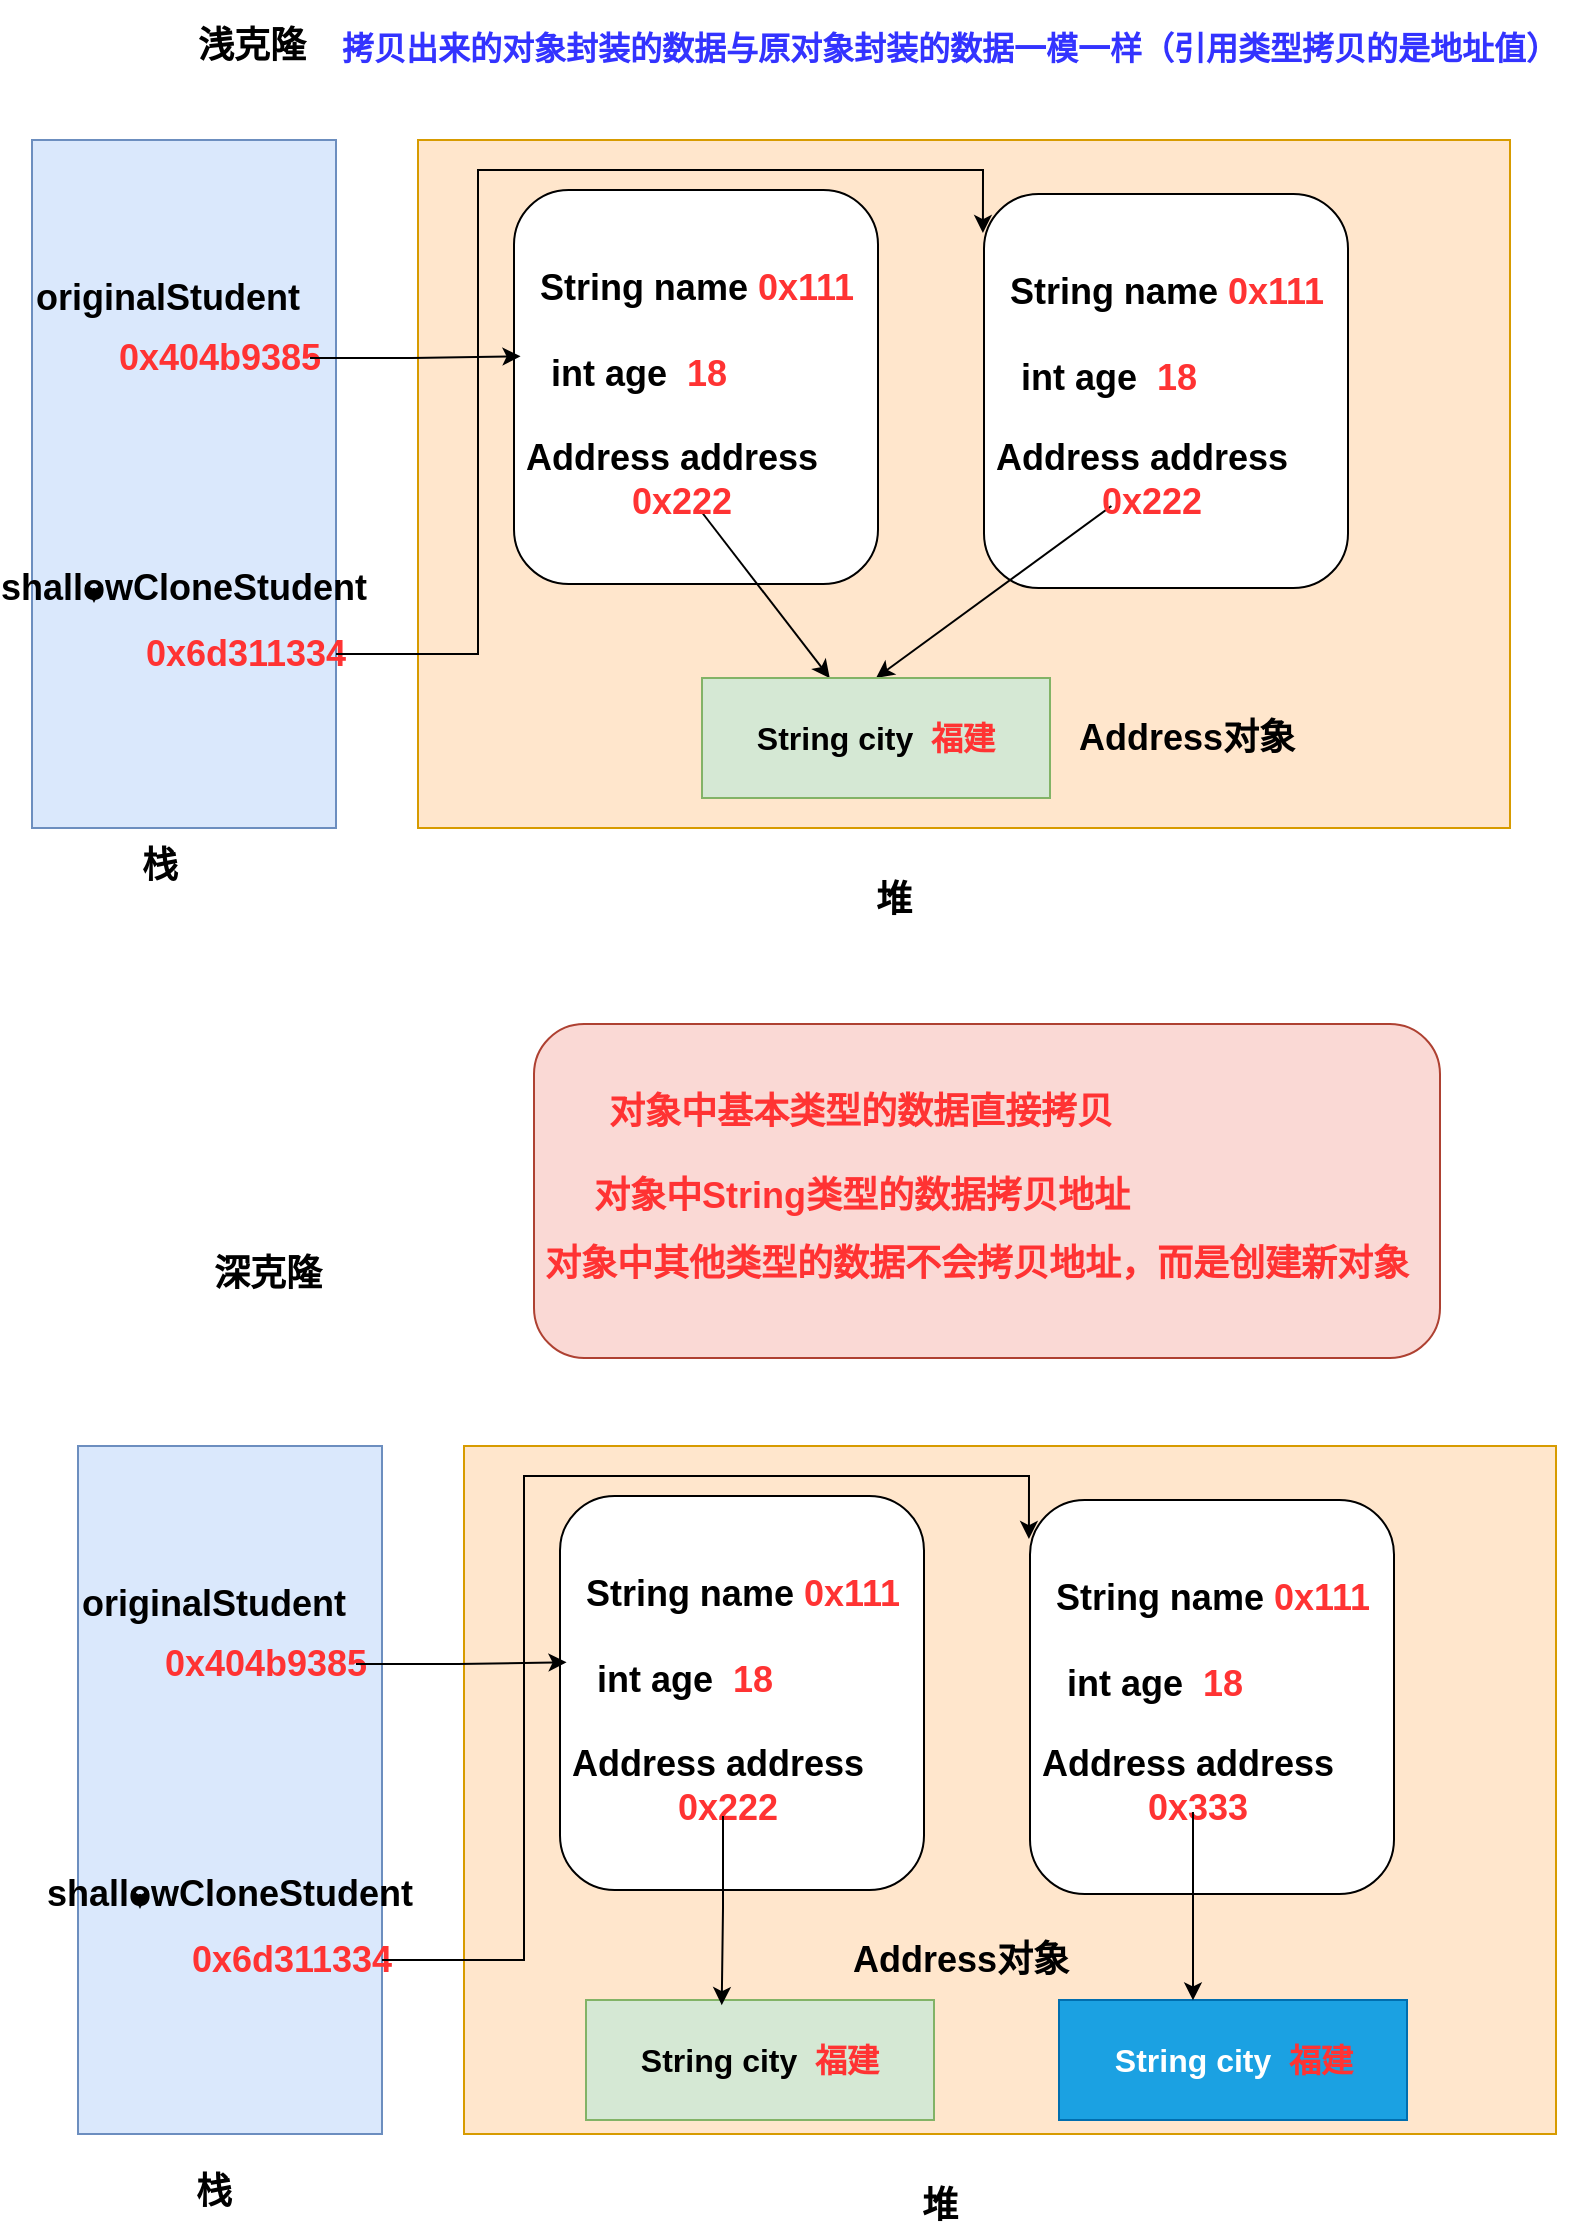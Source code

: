 <mxfile version="26.2.12">
  <diagram name="原型设计模式" id="UH_0ASvcJhoS3YPSNoii">
    <mxGraphModel dx="1219" dy="631" grid="0" gridSize="10" guides="1" tooltips="1" connect="1" arrows="1" fold="1" page="0" pageScale="1" pageWidth="827" pageHeight="1169" math="0" shadow="0">
      <root>
        <mxCell id="0" />
        <mxCell id="1" parent="0" />
        <mxCell id="-Cno0kPSRg8jcAB_yuEH-65" value="" style="rounded=1;whiteSpace=wrap;html=1;fillColor=#fad9d5;strokeColor=#ae4132;" vertex="1" parent="1">
          <mxGeometry x="332" y="547" width="453" height="167" as="geometry" />
        </mxCell>
        <mxCell id="-Cno0kPSRg8jcAB_yuEH-1" value="" style="rounded=0;whiteSpace=wrap;html=1;fillColor=#dae8fc;strokeColor=#6c8ebf;" vertex="1" parent="1">
          <mxGeometry x="81" y="105" width="152" height="344" as="geometry" />
        </mxCell>
        <mxCell id="-Cno0kPSRg8jcAB_yuEH-2" value="&lt;b&gt;&lt;font style=&quot;font-size: 18px;&quot;&gt;栈&lt;/font&gt;&lt;/b&gt;" style="text;html=1;align=center;verticalAlign=middle;whiteSpace=wrap;rounded=0;" vertex="1" parent="1">
          <mxGeometry x="100" y="453" width="90" height="30" as="geometry" />
        </mxCell>
        <mxCell id="-Cno0kPSRg8jcAB_yuEH-3" value="&lt;b&gt;&lt;font style=&quot;font-size: 18px;&quot;&gt;originalStudent&lt;/font&gt;&lt;/b&gt;" style="text;html=1;align=center;verticalAlign=middle;whiteSpace=wrap;rounded=0;" vertex="1" parent="1">
          <mxGeometry x="104" y="169" width="90" height="30" as="geometry" />
        </mxCell>
        <mxCell id="-Cno0kPSRg8jcAB_yuEH-4" value="&lt;font style=&quot;font-size: 18px;&quot;&gt;&lt;b&gt;shallowCloneStudent&lt;/b&gt;&lt;/font&gt;" style="text;html=1;align=center;verticalAlign=middle;whiteSpace=wrap;rounded=0;" vertex="1" parent="1">
          <mxGeometry x="112" y="314" width="90" height="30" as="geometry" />
        </mxCell>
        <mxCell id="-Cno0kPSRg8jcAB_yuEH-5" value="" style="rounded=0;whiteSpace=wrap;html=1;fillColor=#ffe6cc;strokeColor=#d79b00;" vertex="1" parent="1">
          <mxGeometry x="274" y="105" width="546" height="344" as="geometry" />
        </mxCell>
        <mxCell id="-Cno0kPSRg8jcAB_yuEH-6" value="&lt;b&gt;&lt;font style=&quot;color: rgb(255, 51, 51);&quot;&gt;&lt;font style=&quot;font-size: 18px;&quot;&gt;0&lt;/font&gt;&lt;span style=&quot;font-size: 18px;&quot;&gt;&lt;font style=&quot;&quot;&gt;x&lt;/font&gt;404b9385&lt;/span&gt;&lt;/font&gt;&lt;/b&gt;" style="text;html=1;align=center;verticalAlign=middle;whiteSpace=wrap;rounded=0;" vertex="1" parent="1">
          <mxGeometry x="130" y="199" width="90" height="30" as="geometry" />
        </mxCell>
        <mxCell id="-Cno0kPSRg8jcAB_yuEH-7" value="&lt;font style=&quot;color: rgb(255, 51, 51);&quot;&gt;&lt;font style=&quot;font-weight: bold; font-size: 18px;&quot;&gt;0&lt;/font&gt;&lt;span style=&quot;font-size: 18px;&quot;&gt;&lt;b&gt;&lt;font style=&quot;&quot;&gt;x&lt;/font&gt;6d311334&lt;/b&gt;&lt;/span&gt;&lt;/font&gt;" style="text;html=1;align=center;verticalAlign=middle;whiteSpace=wrap;rounded=0;" vertex="1" parent="1">
          <mxGeometry x="143" y="347" width="90" height="30" as="geometry" />
        </mxCell>
        <mxCell id="-Cno0kPSRg8jcAB_yuEH-8" style="edgeStyle=orthogonalEdgeStyle;rounded=0;orthogonalLoop=1;jettySize=auto;html=1;exitX=0;exitY=0.5;exitDx=0;exitDy=0;entryX=0;entryY=0.75;entryDx=0;entryDy=0;" edge="1" parent="1" source="-Cno0kPSRg8jcAB_yuEH-4" target="-Cno0kPSRg8jcAB_yuEH-4">
          <mxGeometry relative="1" as="geometry" />
        </mxCell>
        <mxCell id="-Cno0kPSRg8jcAB_yuEH-10" value="" style="rounded=1;whiteSpace=wrap;html=1;" vertex="1" parent="1">
          <mxGeometry x="322" y="130" width="182" height="197" as="geometry" />
        </mxCell>
        <mxCell id="-Cno0kPSRg8jcAB_yuEH-11" value="&lt;b&gt;&lt;font style=&quot;font-size: 18px;&quot;&gt;String name &lt;font style=&quot;color: rgb(255, 51, 51);&quot;&gt;0x111&lt;/font&gt;&lt;/font&gt;&lt;/b&gt;" style="text;html=1;align=center;verticalAlign=middle;whiteSpace=wrap;rounded=0;" vertex="1" parent="1">
          <mxGeometry x="327" y="164" width="173" height="30" as="geometry" />
        </mxCell>
        <mxCell id="-Cno0kPSRg8jcAB_yuEH-12" value="&lt;b&gt;&lt;font style=&quot;font-size: 18px;&quot;&gt;int age&amp;nbsp; &lt;font style=&quot;color: rgb(255, 51, 51);&quot;&gt;18&lt;/font&gt;&lt;/font&gt;&lt;/b&gt;" style="text;html=1;align=center;verticalAlign=middle;whiteSpace=wrap;rounded=0;" vertex="1" parent="1">
          <mxGeometry x="327" y="207" width="115" height="30" as="geometry" />
        </mxCell>
        <mxCell id="-Cno0kPSRg8jcAB_yuEH-20" style="rounded=0;orthogonalLoop=1;jettySize=auto;html=1;" edge="1" parent="1" source="-Cno0kPSRg8jcAB_yuEH-13" target="-Cno0kPSRg8jcAB_yuEH-18">
          <mxGeometry relative="1" as="geometry" />
        </mxCell>
        <mxCell id="-Cno0kPSRg8jcAB_yuEH-13" value="&lt;b&gt;&lt;font style=&quot;font-size: 18px;&quot;&gt;Address address&amp;nbsp; &lt;font style=&quot;color: rgb(255, 51, 51);&quot;&gt;&amp;nbsp;0x222&lt;/font&gt;&lt;/font&gt;&lt;/b&gt;" style="text;html=1;align=center;verticalAlign=middle;whiteSpace=wrap;rounded=0;" vertex="1" parent="1">
          <mxGeometry x="307" y="260" width="193" height="30" as="geometry" />
        </mxCell>
        <mxCell id="-Cno0kPSRg8jcAB_yuEH-14" value="" style="rounded=1;whiteSpace=wrap;html=1;" vertex="1" parent="1">
          <mxGeometry x="557" y="132" width="182" height="197" as="geometry" />
        </mxCell>
        <mxCell id="-Cno0kPSRg8jcAB_yuEH-15" value="&lt;b&gt;&lt;font style=&quot;font-size: 18px;&quot;&gt;String name &lt;font style=&quot;color: rgb(255, 51, 51);&quot;&gt;0x111&lt;/font&gt;&lt;/font&gt;&lt;/b&gt;" style="text;html=1;align=center;verticalAlign=middle;whiteSpace=wrap;rounded=0;" vertex="1" parent="1">
          <mxGeometry x="562" y="166" width="173" height="30" as="geometry" />
        </mxCell>
        <mxCell id="-Cno0kPSRg8jcAB_yuEH-16" value="&lt;b&gt;&lt;font style=&quot;font-size: 18px;&quot;&gt;int age&amp;nbsp; &lt;font style=&quot;color: rgb(255, 51, 51);&quot;&gt;18&lt;/font&gt;&lt;/font&gt;&lt;/b&gt;" style="text;html=1;align=center;verticalAlign=middle;whiteSpace=wrap;rounded=0;" vertex="1" parent="1">
          <mxGeometry x="562" y="209" width="115" height="30" as="geometry" />
        </mxCell>
        <mxCell id="-Cno0kPSRg8jcAB_yuEH-21" style="rounded=0;orthogonalLoop=1;jettySize=auto;html=1;entryX=0.5;entryY=0;entryDx=0;entryDy=0;" edge="1" parent="1" source="-Cno0kPSRg8jcAB_yuEH-17" target="-Cno0kPSRg8jcAB_yuEH-18">
          <mxGeometry relative="1" as="geometry" />
        </mxCell>
        <mxCell id="-Cno0kPSRg8jcAB_yuEH-17" value="&lt;b&gt;&lt;font style=&quot;font-size: 18px;&quot;&gt;Address address&amp;nbsp; &lt;font style=&quot;color: rgb(255, 51, 51);&quot;&gt;&amp;nbsp;0x222&lt;/font&gt;&lt;/font&gt;&lt;/b&gt;" style="text;html=1;align=center;verticalAlign=middle;whiteSpace=wrap;rounded=0;" vertex="1" parent="1">
          <mxGeometry x="542" y="262" width="193" height="26" as="geometry" />
        </mxCell>
        <mxCell id="-Cno0kPSRg8jcAB_yuEH-18" value="&lt;span style=&quot;font-size: 16px;&quot;&gt;&lt;b&gt;String city&amp;nbsp; &lt;font style=&quot;color: rgb(255, 51, 51);&quot;&gt;福建&lt;/font&gt;&lt;/b&gt;&lt;/span&gt;" style="rounded=0;whiteSpace=wrap;html=1;fillColor=#d5e8d4;strokeColor=#82b366;" vertex="1" parent="1">
          <mxGeometry x="416" y="374" width="174" height="60" as="geometry" />
        </mxCell>
        <mxCell id="-Cno0kPSRg8jcAB_yuEH-19" value="&lt;b&gt;&lt;font style=&quot;font-size: 18px;&quot;&gt;Address对象&lt;/font&gt;&lt;/b&gt;" style="text;html=1;align=center;verticalAlign=middle;whiteSpace=wrap;rounded=0;" vertex="1" parent="1">
          <mxGeometry x="593" y="389" width="131" height="30" as="geometry" />
        </mxCell>
        <mxCell id="-Cno0kPSRg8jcAB_yuEH-22" style="edgeStyle=orthogonalEdgeStyle;rounded=0;orthogonalLoop=1;jettySize=auto;html=1;entryX=0.018;entryY=0.422;entryDx=0;entryDy=0;entryPerimeter=0;" edge="1" parent="1" source="-Cno0kPSRg8jcAB_yuEH-6" target="-Cno0kPSRg8jcAB_yuEH-10">
          <mxGeometry relative="1" as="geometry" />
        </mxCell>
        <mxCell id="-Cno0kPSRg8jcAB_yuEH-24" style="edgeStyle=orthogonalEdgeStyle;rounded=0;orthogonalLoop=1;jettySize=auto;html=1;entryX=-0.003;entryY=0.099;entryDx=0;entryDy=0;entryPerimeter=0;" edge="1" parent="1" source="-Cno0kPSRg8jcAB_yuEH-7" target="-Cno0kPSRg8jcAB_yuEH-14">
          <mxGeometry relative="1" as="geometry">
            <Array as="points">
              <mxPoint x="304" y="362" />
              <mxPoint x="304" y="120" />
              <mxPoint x="557" y="120" />
            </Array>
          </mxGeometry>
        </mxCell>
        <mxCell id="-Cno0kPSRg8jcAB_yuEH-26" value="&lt;b&gt;&lt;font style=&quot;font-size: 18px;&quot;&gt;堆&lt;/font&gt;&lt;/b&gt;" style="text;html=1;align=center;verticalAlign=middle;whiteSpace=wrap;rounded=0;" vertex="1" parent="1">
          <mxGeometry x="467" y="470" width="90" height="30" as="geometry" />
        </mxCell>
        <mxCell id="-Cno0kPSRg8jcAB_yuEH-27" value="&lt;b&gt;&lt;font style=&quot;font-size: 18px;&quot;&gt;浅克隆&lt;/font&gt;&lt;/b&gt;" style="text;html=1;align=center;verticalAlign=middle;whiteSpace=wrap;rounded=0;" vertex="1" parent="1">
          <mxGeometry x="146" y="43" width="90" height="30" as="geometry" />
        </mxCell>
        <mxCell id="-Cno0kPSRg8jcAB_yuEH-29" value="&lt;font style=&quot;color: rgb(51, 51, 255);&quot;&gt;&lt;br&gt;&lt;/font&gt;&lt;div class=&quot;lake-content&quot;&gt;&lt;strong&gt;&lt;font style=&quot;color: rgb(51, 51, 255);&quot; size=&quot;3&quot;&gt;拷贝出来的对象封装的数据与原对象封装的数据一模一样（引用类型拷贝的是地址值）&lt;/font&gt;&lt;/strong&gt;&lt;/div&gt;" style="text;html=1;align=center;verticalAlign=middle;whiteSpace=wrap;rounded=0;" vertex="1" parent="1">
          <mxGeometry x="227" y="37" width="626" height="30" as="geometry" />
        </mxCell>
        <mxCell id="-Cno0kPSRg8jcAB_yuEH-30" value="" style="rounded=0;whiteSpace=wrap;html=1;fillColor=#dae8fc;strokeColor=#6c8ebf;" vertex="1" parent="1">
          <mxGeometry x="104" y="758" width="152" height="344" as="geometry" />
        </mxCell>
        <mxCell id="-Cno0kPSRg8jcAB_yuEH-31" value="&lt;b&gt;&lt;font style=&quot;font-size: 18px;&quot;&gt;栈&lt;/font&gt;&lt;/b&gt;" style="text;html=1;align=center;verticalAlign=middle;whiteSpace=wrap;rounded=0;" vertex="1" parent="1">
          <mxGeometry x="127" y="1116" width="90" height="30" as="geometry" />
        </mxCell>
        <mxCell id="-Cno0kPSRg8jcAB_yuEH-32" value="&lt;b&gt;&lt;font style=&quot;font-size: 18px;&quot;&gt;originalStudent&lt;/font&gt;&lt;/b&gt;" style="text;html=1;align=center;verticalAlign=middle;whiteSpace=wrap;rounded=0;" vertex="1" parent="1">
          <mxGeometry x="127" y="822" width="90" height="30" as="geometry" />
        </mxCell>
        <mxCell id="-Cno0kPSRg8jcAB_yuEH-33" value="&lt;font style=&quot;font-size: 18px;&quot;&gt;&lt;b&gt;shallowCloneStudent&lt;/b&gt;&lt;/font&gt;" style="text;html=1;align=center;verticalAlign=middle;whiteSpace=wrap;rounded=0;" vertex="1" parent="1">
          <mxGeometry x="135" y="967" width="90" height="30" as="geometry" />
        </mxCell>
        <mxCell id="-Cno0kPSRg8jcAB_yuEH-34" value="" style="rounded=0;whiteSpace=wrap;html=1;fillColor=#ffe6cc;strokeColor=#d79b00;" vertex="1" parent="1">
          <mxGeometry x="297" y="758" width="546" height="344" as="geometry" />
        </mxCell>
        <mxCell id="-Cno0kPSRg8jcAB_yuEH-35" value="&lt;b&gt;&lt;font style=&quot;color: rgb(255, 51, 51);&quot;&gt;&lt;font style=&quot;font-size: 18px;&quot;&gt;0&lt;/font&gt;&lt;span style=&quot;font-size: 18px;&quot;&gt;&lt;font style=&quot;&quot;&gt;x&lt;/font&gt;404b9385&lt;/span&gt;&lt;/font&gt;&lt;/b&gt;" style="text;html=1;align=center;verticalAlign=middle;whiteSpace=wrap;rounded=0;" vertex="1" parent="1">
          <mxGeometry x="153" y="852" width="90" height="30" as="geometry" />
        </mxCell>
        <mxCell id="-Cno0kPSRg8jcAB_yuEH-36" value="&lt;font style=&quot;color: rgb(255, 51, 51);&quot;&gt;&lt;font style=&quot;font-weight: bold; font-size: 18px;&quot;&gt;0&lt;/font&gt;&lt;span style=&quot;font-size: 18px;&quot;&gt;&lt;b&gt;&lt;font style=&quot;&quot;&gt;x&lt;/font&gt;6d311334&lt;/b&gt;&lt;/span&gt;&lt;/font&gt;" style="text;html=1;align=center;verticalAlign=middle;whiteSpace=wrap;rounded=0;" vertex="1" parent="1">
          <mxGeometry x="166" y="1000" width="90" height="30" as="geometry" />
        </mxCell>
        <mxCell id="-Cno0kPSRg8jcAB_yuEH-37" style="edgeStyle=orthogonalEdgeStyle;rounded=0;orthogonalLoop=1;jettySize=auto;html=1;exitX=0;exitY=0.5;exitDx=0;exitDy=0;entryX=0;entryY=0.75;entryDx=0;entryDy=0;" edge="1" parent="1" source="-Cno0kPSRg8jcAB_yuEH-33" target="-Cno0kPSRg8jcAB_yuEH-33">
          <mxGeometry relative="1" as="geometry" />
        </mxCell>
        <mxCell id="-Cno0kPSRg8jcAB_yuEH-38" value="" style="rounded=1;whiteSpace=wrap;html=1;" vertex="1" parent="1">
          <mxGeometry x="345" y="783" width="182" height="197" as="geometry" />
        </mxCell>
        <mxCell id="-Cno0kPSRg8jcAB_yuEH-39" value="&lt;b&gt;&lt;font style=&quot;font-size: 18px;&quot;&gt;String name &lt;font style=&quot;color: rgb(255, 51, 51);&quot;&gt;0x111&lt;/font&gt;&lt;/font&gt;&lt;/b&gt;" style="text;html=1;align=center;verticalAlign=middle;whiteSpace=wrap;rounded=0;" vertex="1" parent="1">
          <mxGeometry x="350" y="817" width="173" height="30" as="geometry" />
        </mxCell>
        <mxCell id="-Cno0kPSRg8jcAB_yuEH-40" value="&lt;b&gt;&lt;font style=&quot;font-size: 18px;&quot;&gt;int age&amp;nbsp; &lt;font style=&quot;color: rgb(255, 51, 51);&quot;&gt;18&lt;/font&gt;&lt;/font&gt;&lt;/b&gt;" style="text;html=1;align=center;verticalAlign=middle;whiteSpace=wrap;rounded=0;" vertex="1" parent="1">
          <mxGeometry x="350" y="860" width="115" height="30" as="geometry" />
        </mxCell>
        <mxCell id="-Cno0kPSRg8jcAB_yuEH-42" value="&lt;b&gt;&lt;font style=&quot;font-size: 18px;&quot;&gt;Address address&amp;nbsp; &lt;font style=&quot;color: rgb(255, 51, 51);&quot;&gt;&amp;nbsp;0x222&lt;/font&gt;&lt;/font&gt;&lt;/b&gt;" style="text;html=1;align=center;verticalAlign=middle;whiteSpace=wrap;rounded=0;" vertex="1" parent="1">
          <mxGeometry x="330" y="913" width="193" height="30" as="geometry" />
        </mxCell>
        <mxCell id="-Cno0kPSRg8jcAB_yuEH-43" value="" style="rounded=1;whiteSpace=wrap;html=1;" vertex="1" parent="1">
          <mxGeometry x="580" y="785" width="182" height="197" as="geometry" />
        </mxCell>
        <mxCell id="-Cno0kPSRg8jcAB_yuEH-44" value="&lt;b&gt;&lt;font style=&quot;font-size: 18px;&quot;&gt;String name &lt;font style=&quot;color: rgb(255, 51, 51);&quot;&gt;0x111&lt;/font&gt;&lt;/font&gt;&lt;/b&gt;" style="text;html=1;align=center;verticalAlign=middle;whiteSpace=wrap;rounded=0;" vertex="1" parent="1">
          <mxGeometry x="585" y="819" width="173" height="30" as="geometry" />
        </mxCell>
        <mxCell id="-Cno0kPSRg8jcAB_yuEH-45" value="&lt;b&gt;&lt;font style=&quot;font-size: 18px;&quot;&gt;int age&amp;nbsp; &lt;font style=&quot;color: rgb(255, 51, 51);&quot;&gt;18&lt;/font&gt;&lt;/font&gt;&lt;/b&gt;" style="text;html=1;align=center;verticalAlign=middle;whiteSpace=wrap;rounded=0;" vertex="1" parent="1">
          <mxGeometry x="585" y="862" width="115" height="30" as="geometry" />
        </mxCell>
        <mxCell id="-Cno0kPSRg8jcAB_yuEH-47" value="&lt;b&gt;&lt;font style=&quot;font-size: 18px;&quot;&gt;Address address&amp;nbsp; &lt;font style=&quot;color: rgb(255, 51, 51);&quot;&gt;&amp;nbsp;0x333&lt;/font&gt;&lt;/font&gt;&lt;/b&gt;" style="text;html=1;align=center;verticalAlign=middle;whiteSpace=wrap;rounded=0;" vertex="1" parent="1">
          <mxGeometry x="565" y="915" width="193" height="26" as="geometry" />
        </mxCell>
        <mxCell id="-Cno0kPSRg8jcAB_yuEH-48" value="&lt;span style=&quot;font-size: 16px;&quot;&gt;&lt;b&gt;String city&amp;nbsp; &lt;font style=&quot;color: rgb(255, 51, 51);&quot;&gt;福建&lt;/font&gt;&lt;/b&gt;&lt;/span&gt;" style="rounded=0;whiteSpace=wrap;html=1;fillColor=#d5e8d4;strokeColor=#82b366;" vertex="1" parent="1">
          <mxGeometry x="358" y="1035" width="174" height="60" as="geometry" />
        </mxCell>
        <mxCell id="-Cno0kPSRg8jcAB_yuEH-49" value="&lt;b&gt;&lt;font style=&quot;font-size: 18px;&quot;&gt;Address对象&lt;/font&gt;&lt;/b&gt;" style="text;html=1;align=center;verticalAlign=middle;whiteSpace=wrap;rounded=0;" vertex="1" parent="1">
          <mxGeometry x="480" y="1000" width="131" height="30" as="geometry" />
        </mxCell>
        <mxCell id="-Cno0kPSRg8jcAB_yuEH-50" style="edgeStyle=orthogonalEdgeStyle;rounded=0;orthogonalLoop=1;jettySize=auto;html=1;entryX=0.018;entryY=0.422;entryDx=0;entryDy=0;entryPerimeter=0;" edge="1" parent="1" source="-Cno0kPSRg8jcAB_yuEH-35" target="-Cno0kPSRg8jcAB_yuEH-38">
          <mxGeometry relative="1" as="geometry" />
        </mxCell>
        <mxCell id="-Cno0kPSRg8jcAB_yuEH-51" style="edgeStyle=orthogonalEdgeStyle;rounded=0;orthogonalLoop=1;jettySize=auto;html=1;entryX=-0.003;entryY=0.099;entryDx=0;entryDy=0;entryPerimeter=0;" edge="1" parent="1" source="-Cno0kPSRg8jcAB_yuEH-36" target="-Cno0kPSRg8jcAB_yuEH-43">
          <mxGeometry relative="1" as="geometry">
            <Array as="points">
              <mxPoint x="327" y="1015" />
              <mxPoint x="327" y="773" />
              <mxPoint x="580" y="773" />
            </Array>
          </mxGeometry>
        </mxCell>
        <mxCell id="-Cno0kPSRg8jcAB_yuEH-52" value="&lt;b&gt;&lt;font style=&quot;font-size: 18px;&quot;&gt;堆&lt;/font&gt;&lt;/b&gt;" style="text;html=1;align=center;verticalAlign=middle;whiteSpace=wrap;rounded=0;" vertex="1" parent="1">
          <mxGeometry x="490" y="1123" width="90" height="30" as="geometry" />
        </mxCell>
        <mxCell id="-Cno0kPSRg8jcAB_yuEH-53" value="&lt;span style=&quot;font-size: 16px;&quot;&gt;&lt;b&gt;String city&amp;nbsp; &lt;font style=&quot;color: rgb(255, 51, 51);&quot;&gt;福建&lt;/font&gt;&lt;/b&gt;&lt;/span&gt;" style="rounded=0;whiteSpace=wrap;html=1;fillColor=#1ba1e2;strokeColor=#006EAF;fontColor=#ffffff;" vertex="1" parent="1">
          <mxGeometry x="594.5" y="1035" width="174" height="60" as="geometry" />
        </mxCell>
        <mxCell id="-Cno0kPSRg8jcAB_yuEH-54" style="edgeStyle=orthogonalEdgeStyle;rounded=0;orthogonalLoop=1;jettySize=auto;html=1;entryX=0.39;entryY=0.043;entryDx=0;entryDy=0;entryPerimeter=0;" edge="1" parent="1" source="-Cno0kPSRg8jcAB_yuEH-42" target="-Cno0kPSRg8jcAB_yuEH-48">
          <mxGeometry relative="1" as="geometry" />
        </mxCell>
        <mxCell id="-Cno0kPSRg8jcAB_yuEH-55" style="edgeStyle=orthogonalEdgeStyle;rounded=0;orthogonalLoop=1;jettySize=auto;html=1;entryX=0.385;entryY=0.003;entryDx=0;entryDy=0;entryPerimeter=0;" edge="1" parent="1" source="-Cno0kPSRg8jcAB_yuEH-47" target="-Cno0kPSRg8jcAB_yuEH-53">
          <mxGeometry relative="1" as="geometry" />
        </mxCell>
        <mxCell id="-Cno0kPSRg8jcAB_yuEH-56" value="&lt;b&gt;&lt;font style=&quot;font-size: 18px;&quot;&gt;深克隆&lt;/font&gt;&lt;/b&gt;" style="text;html=1;align=center;verticalAlign=middle;whiteSpace=wrap;rounded=0;" vertex="1" parent="1">
          <mxGeometry x="154" y="657" width="90" height="30" as="geometry" />
        </mxCell>
        <mxCell id="-Cno0kPSRg8jcAB_yuEH-57" value="&lt;b&gt;&lt;font style=&quot;font-size: 18px; color: rgb(255, 51, 51);&quot;&gt;对象中基本类型的数据直接拷贝&lt;/font&gt;&lt;/b&gt;" style="text;html=1;align=center;verticalAlign=middle;whiteSpace=wrap;rounded=0;" vertex="1" parent="1">
          <mxGeometry x="364" y="576" width="263" height="30" as="geometry" />
        </mxCell>
        <mxCell id="-Cno0kPSRg8jcAB_yuEH-59" value="&lt;b&gt;&lt;font style=&quot;font-size: 18px; color: rgb(255, 51, 51);&quot;&gt;对象中其他类型的数据不会拷贝地址，而是创建新对象&lt;/font&gt;&lt;/b&gt;" style="text;html=1;align=center;verticalAlign=middle;whiteSpace=wrap;rounded=0;" vertex="1" parent="1">
          <mxGeometry x="313" y="652" width="481" height="30" as="geometry" />
        </mxCell>
        <mxCell id="-Cno0kPSRg8jcAB_yuEH-62" value="&lt;font style=&quot;font-size: 18px; color: rgb(255, 51, 51);&quot;&gt;&lt;b&gt;对象中String类型的数据拷贝地址&lt;/b&gt;&lt;/font&gt;" style="text;whiteSpace=wrap;html=1;" vertex="1" parent="1">
          <mxGeometry x="360" y="616" width="313" height="36" as="geometry" />
        </mxCell>
      </root>
    </mxGraphModel>
  </diagram>
</mxfile>
